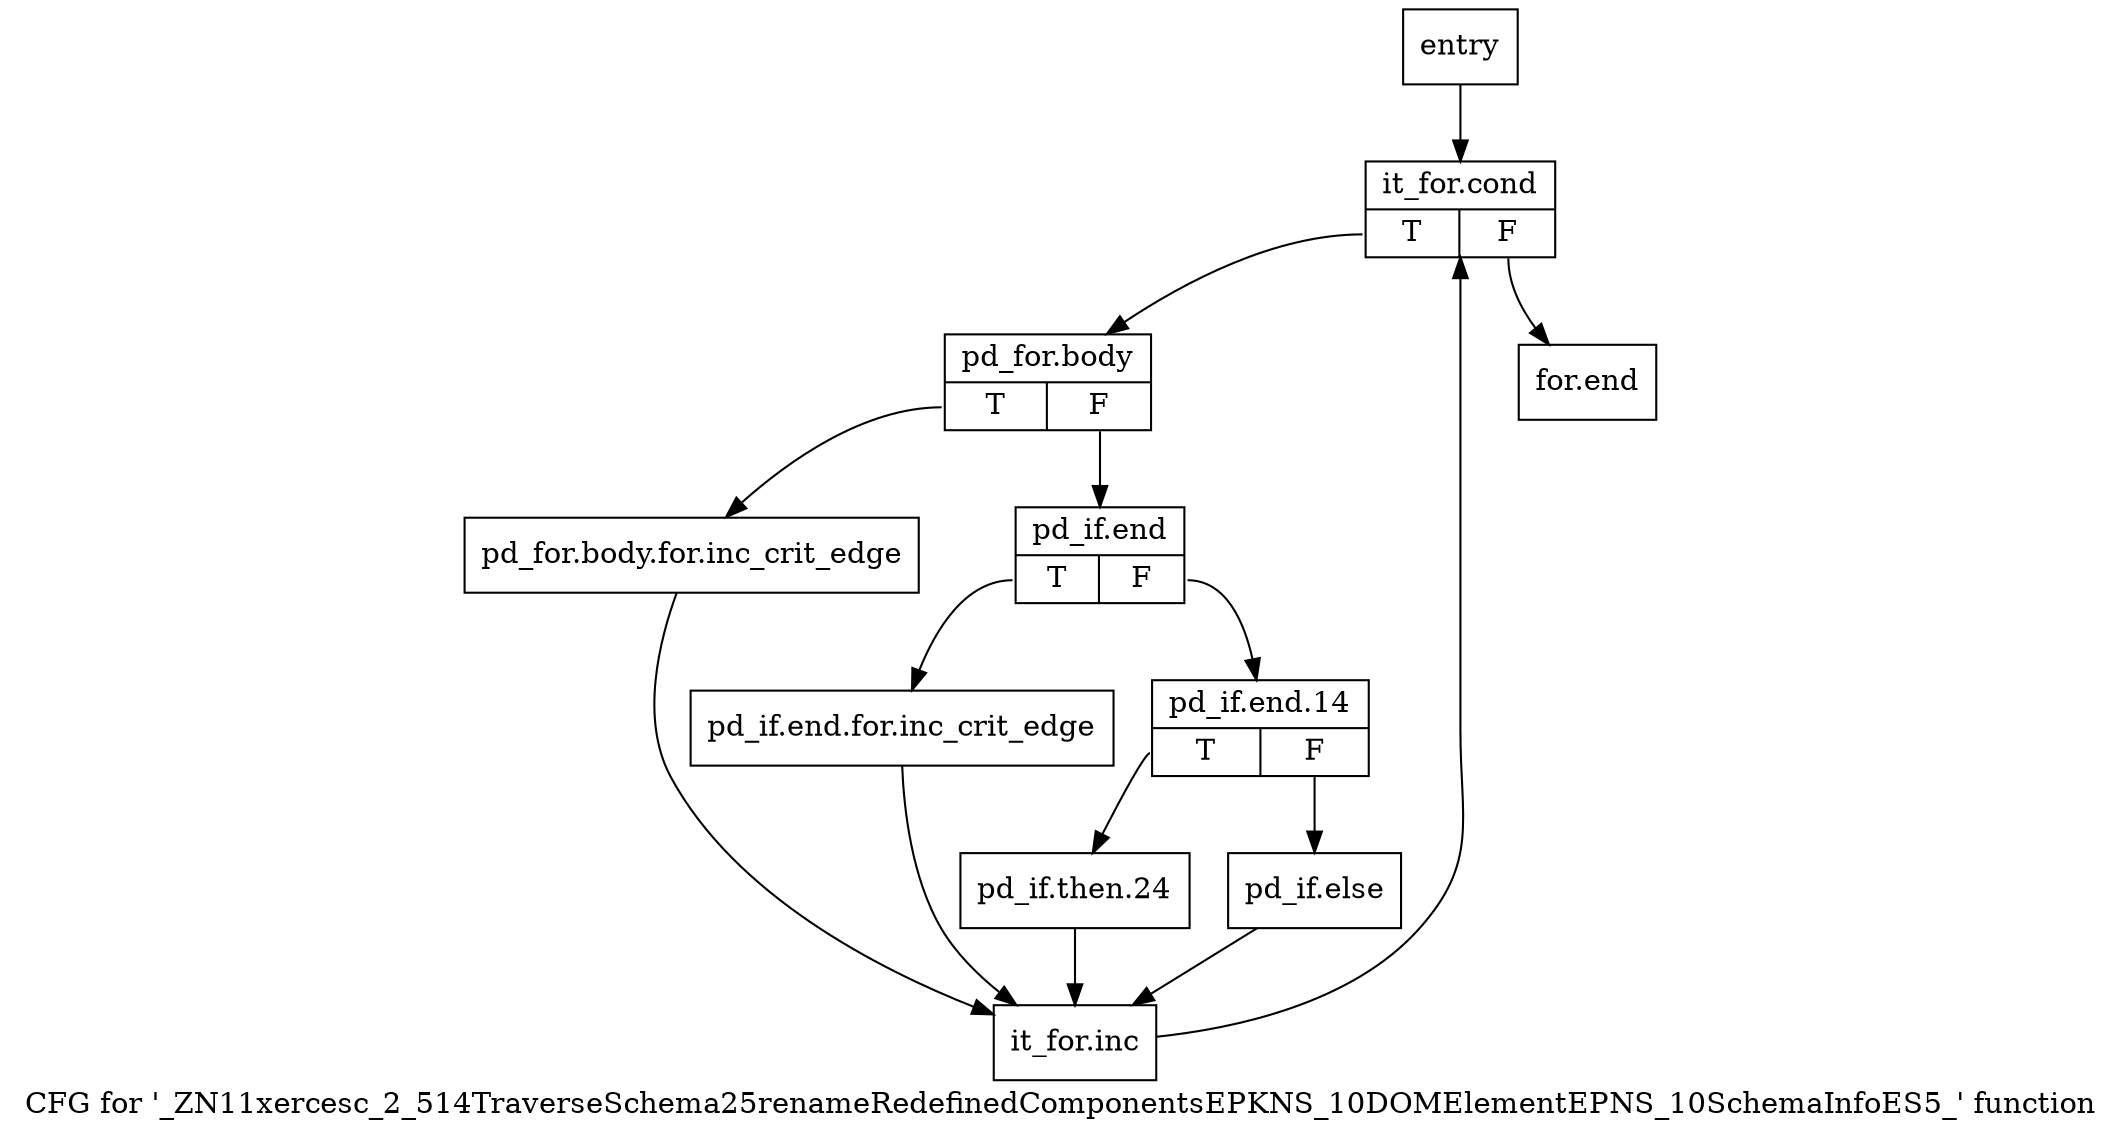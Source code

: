 digraph "CFG for '_ZN11xercesc_2_514TraverseSchema25renameRedefinedComponentsEPKNS_10DOMElementEPNS_10SchemaInfoES5_' function" {
	label="CFG for '_ZN11xercesc_2_514TraverseSchema25renameRedefinedComponentsEPKNS_10DOMElementEPNS_10SchemaInfoES5_' function";

	Node0x497e940 [shape=record,label="{entry}"];
	Node0x497e940 -> Node0x497e990;
	Node0x497e990 [shape=record,label="{it_for.cond|{<s0>T|<s1>F}}"];
	Node0x497e990:s0 -> Node0x497e9e0;
	Node0x497e990:s1 -> Node0x498b570;
	Node0x497e9e0 [shape=record,label="{pd_for.body|{<s0>T|<s1>F}}"];
	Node0x497e9e0:s0 -> Node0x498b340;
	Node0x497e9e0:s1 -> Node0x498b390;
	Node0x498b340 [shape=record,label="{pd_for.body.for.inc_crit_edge}"];
	Node0x498b340 -> Node0x498b520;
	Node0x498b390 [shape=record,label="{pd_if.end|{<s0>T|<s1>F}}"];
	Node0x498b390:s0 -> Node0x498b3e0;
	Node0x498b390:s1 -> Node0x498b430;
	Node0x498b3e0 [shape=record,label="{pd_if.end.for.inc_crit_edge}"];
	Node0x498b3e0 -> Node0x498b520;
	Node0x498b430 [shape=record,label="{pd_if.end.14|{<s0>T|<s1>F}}"];
	Node0x498b430:s0 -> Node0x498b480;
	Node0x498b430:s1 -> Node0x498b4d0;
	Node0x498b480 [shape=record,label="{pd_if.then.24}"];
	Node0x498b480 -> Node0x498b520;
	Node0x498b4d0 [shape=record,label="{pd_if.else}"];
	Node0x498b4d0 -> Node0x498b520;
	Node0x498b520 [shape=record,label="{it_for.inc}"];
	Node0x498b520 -> Node0x497e990;
	Node0x498b570 [shape=record,label="{for.end}"];
}

